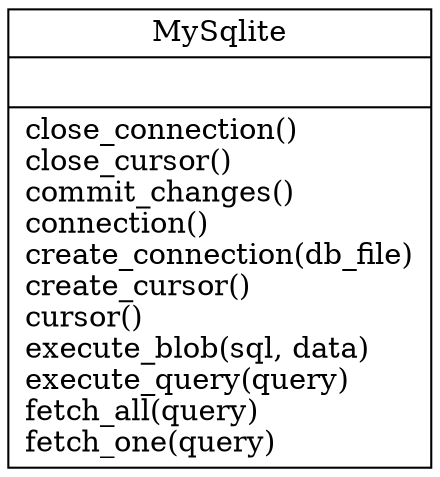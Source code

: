 digraph "classes_diagram" {
charset="utf-8"
rankdir=BT
"0" [label="{MySqlite|\l|close_connection()\lclose_cursor()\lcommit_changes()\lconnection()\lcreate_connection(db_file)\lcreate_cursor()\lcursor()\lexecute_blob(sql, data)\lexecute_query(query)\lfetch_all(query)\lfetch_one(query)\l}", shape="record"];
}
